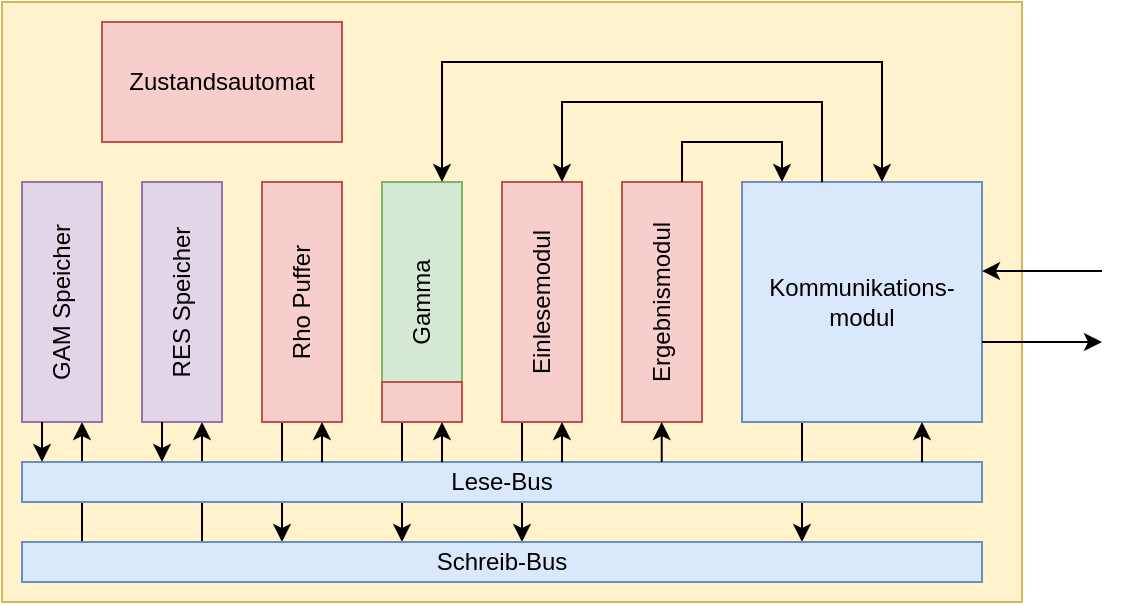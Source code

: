 <mxfile version="21.5.2" type="device">
  <diagram name="Seite-1" id="wWX4hy-cS7ZLcePuUyz8">
    <mxGraphModel dx="819" dy="442" grid="1" gridSize="10" guides="1" tooltips="1" connect="1" arrows="1" fold="1" page="1" pageScale="1" pageWidth="827" pageHeight="1169" math="0" shadow="0">
      <root>
        <mxCell id="0" />
        <mxCell id="1" parent="0" />
        <mxCell id="wk0iH-n_84iP2YraqdYm-58" value="" style="rounded=0;whiteSpace=wrap;html=1;fillColor=#fff2cc;strokeColor=#d6b656;" vertex="1" parent="1">
          <mxGeometry x="80" y="30" width="510" height="300" as="geometry" />
        </mxCell>
        <mxCell id="wk0iH-n_84iP2YraqdYm-50" value="" style="endArrow=classic;html=1;rounded=0;" edge="1" parent="1">
          <mxGeometry width="50" height="50" relative="1" as="geometry">
            <mxPoint x="480" y="240" as="sourcePoint" />
            <mxPoint x="480" y="300" as="targetPoint" />
          </mxGeometry>
        </mxCell>
        <mxCell id="wk0iH-n_84iP2YraqdYm-49" value="" style="endArrow=classic;html=1;rounded=0;exitX=0.058;exitY=0;exitDx=0;exitDy=0;exitPerimeter=0;" edge="1" parent="1">
          <mxGeometry width="50" height="50" relative="1" as="geometry">
            <mxPoint x="120" y="300" as="sourcePoint" />
            <mxPoint x="120" y="240" as="targetPoint" />
          </mxGeometry>
        </mxCell>
        <mxCell id="wk0iH-n_84iP2YraqdYm-25" value="" style="endArrow=classic;html=1;rounded=0;exitX=0.058;exitY=0;exitDx=0;exitDy=0;exitPerimeter=0;" edge="1" parent="1">
          <mxGeometry width="50" height="50" relative="1" as="geometry">
            <mxPoint x="180" y="300" as="sourcePoint" />
            <mxPoint x="180" y="240" as="targetPoint" />
          </mxGeometry>
        </mxCell>
        <mxCell id="wk0iH-n_84iP2YraqdYm-39" value="" style="endArrow=classic;html=1;rounded=0;" edge="1" parent="1">
          <mxGeometry width="50" height="50" relative="1" as="geometry">
            <mxPoint x="220" y="240" as="sourcePoint" />
            <mxPoint x="220" y="300" as="targetPoint" />
          </mxGeometry>
        </mxCell>
        <mxCell id="wk0iH-n_84iP2YraqdYm-43" value="" style="endArrow=classic;html=1;rounded=0;" edge="1" parent="1">
          <mxGeometry width="50" height="50" relative="1" as="geometry">
            <mxPoint x="280" y="240" as="sourcePoint" />
            <mxPoint x="280" y="300" as="targetPoint" />
          </mxGeometry>
        </mxCell>
        <mxCell id="wk0iH-n_84iP2YraqdYm-44" value="" style="endArrow=classic;html=1;rounded=0;" edge="1" parent="1">
          <mxGeometry width="50" height="50" relative="1" as="geometry">
            <mxPoint x="340" y="240" as="sourcePoint" />
            <mxPoint x="340" y="300" as="targetPoint" />
          </mxGeometry>
        </mxCell>
        <mxCell id="wk0iH-n_84iP2YraqdYm-6" value="" style="group" vertex="1" connectable="0" parent="1">
          <mxGeometry x="90" y="120" width="40" height="120" as="geometry" />
        </mxCell>
        <mxCell id="wk0iH-n_84iP2YraqdYm-2" value="" style="rounded=0;whiteSpace=wrap;html=1;fillColor=#e1d5e7;strokeColor=#9673a6;" vertex="1" parent="wk0iH-n_84iP2YraqdYm-6">
          <mxGeometry width="40" height="120" as="geometry" />
        </mxCell>
        <mxCell id="wk0iH-n_84iP2YraqdYm-3" value="GAM Speicher" style="text;html=1;strokeColor=none;fillColor=none;align=center;verticalAlign=middle;whiteSpace=wrap;rounded=0;rotation=-90;" vertex="1" parent="wk0iH-n_84iP2YraqdYm-6">
          <mxGeometry x="-30" y="45" width="100" height="30" as="geometry" />
        </mxCell>
        <mxCell id="wk0iH-n_84iP2YraqdYm-7" value="" style="group;fillColor=#e1d5e7;strokeColor=#9673a6;" vertex="1" connectable="0" parent="1">
          <mxGeometry x="150" y="120" width="40" height="120" as="geometry" />
        </mxCell>
        <mxCell id="wk0iH-n_84iP2YraqdYm-8" value="" style="rounded=0;whiteSpace=wrap;html=1;fillColor=#e1d5e7;strokeColor=#9673a6;" vertex="1" parent="wk0iH-n_84iP2YraqdYm-7">
          <mxGeometry width="40" height="120" as="geometry" />
        </mxCell>
        <mxCell id="wk0iH-n_84iP2YraqdYm-9" value="RES Speicher" style="text;html=1;strokeColor=none;fillColor=none;align=center;verticalAlign=middle;whiteSpace=wrap;rounded=0;rotation=-90;" vertex="1" parent="wk0iH-n_84iP2YraqdYm-7">
          <mxGeometry x="-30" y="45" width="100" height="30" as="geometry" />
        </mxCell>
        <mxCell id="wk0iH-n_84iP2YraqdYm-14" value="Lese-Bus" style="rounded=0;whiteSpace=wrap;html=1;fillColor=#DAE8FC;strokeColor=#6c8ebf;" vertex="1" parent="1">
          <mxGeometry x="90" y="260" width="480" height="20" as="geometry" />
        </mxCell>
        <mxCell id="wk0iH-n_84iP2YraqdYm-16" value="Schreib-Bus" style="rounded=0;whiteSpace=wrap;html=1;fillColor=#DAE8FC;strokeColor=#6c8ebf;" vertex="1" parent="1">
          <mxGeometry x="90" y="300" width="480" height="20" as="geometry" />
        </mxCell>
        <mxCell id="wk0iH-n_84iP2YraqdYm-18" value="" style="endArrow=classic;html=1;rounded=0;exitX=0.058;exitY=0;exitDx=0;exitDy=0;exitPerimeter=0;" edge="1" parent="1">
          <mxGeometry width="50" height="50" relative="1" as="geometry">
            <mxPoint x="100" y="240" as="sourcePoint" />
            <mxPoint x="100" y="260" as="targetPoint" />
          </mxGeometry>
        </mxCell>
        <mxCell id="wk0iH-n_84iP2YraqdYm-22" value="" style="group" vertex="1" connectable="0" parent="1">
          <mxGeometry x="210" y="120" width="40" height="120" as="geometry" />
        </mxCell>
        <mxCell id="wk0iH-n_84iP2YraqdYm-23" value="" style="rounded=0;whiteSpace=wrap;html=1;fillColor=#f8cecc;strokeColor=#b85450;" vertex="1" parent="wk0iH-n_84iP2YraqdYm-22">
          <mxGeometry width="40" height="120" as="geometry" />
        </mxCell>
        <mxCell id="wk0iH-n_84iP2YraqdYm-24" value="Rho Puffer" style="text;html=1;strokeColor=none;fillColor=none;align=center;verticalAlign=middle;whiteSpace=wrap;rounded=0;rotation=-90;" vertex="1" parent="wk0iH-n_84iP2YraqdYm-22">
          <mxGeometry x="-30" y="45" width="100" height="30" as="geometry" />
        </mxCell>
        <mxCell id="wk0iH-n_84iP2YraqdYm-27" value="" style="endArrow=classic;html=1;rounded=0;exitX=0.058;exitY=0;exitDx=0;exitDy=0;exitPerimeter=0;" edge="1" parent="1">
          <mxGeometry width="50" height="50" relative="1" as="geometry">
            <mxPoint x="160" y="240" as="sourcePoint" />
            <mxPoint x="160" y="260" as="targetPoint" />
          </mxGeometry>
        </mxCell>
        <mxCell id="wk0iH-n_84iP2YraqdYm-30" value="" style="rounded=0;whiteSpace=wrap;html=1;fillColor=#d5e8d4;strokeColor=#82b366;" vertex="1" parent="1">
          <mxGeometry x="270" y="120" width="40" height="120" as="geometry" />
        </mxCell>
        <mxCell id="wk0iH-n_84iP2YraqdYm-31" value="Gamma" style="text;html=1;strokeColor=none;fillColor=none;align=center;verticalAlign=middle;whiteSpace=wrap;rounded=0;rotation=-90;" vertex="1" parent="1">
          <mxGeometry x="260" y="165" width="60" height="30" as="geometry" />
        </mxCell>
        <mxCell id="wk0iH-n_84iP2YraqdYm-32" value="" style="rounded=0;whiteSpace=wrap;html=1;fillColor=#f8cecc;strokeColor=#b85450;" vertex="1" parent="1">
          <mxGeometry x="270" y="220" width="40" height="20" as="geometry" />
        </mxCell>
        <mxCell id="wk0iH-n_84iP2YraqdYm-35" value="" style="rounded=0;whiteSpace=wrap;html=1;fillColor=#f8cecc;strokeColor=#b85450;" vertex="1" parent="1">
          <mxGeometry x="330" y="120" width="40" height="120" as="geometry" />
        </mxCell>
        <mxCell id="wk0iH-n_84iP2YraqdYm-36" value="Einlesemodul" style="text;html=1;strokeColor=none;fillColor=none;align=center;verticalAlign=middle;whiteSpace=wrap;rounded=0;rotation=-90;" vertex="1" parent="1">
          <mxGeometry x="320" y="165" width="60" height="30" as="geometry" />
        </mxCell>
        <mxCell id="wk0iH-n_84iP2YraqdYm-40" value="" style="endArrow=classic;html=1;rounded=0;" edge="1" parent="1">
          <mxGeometry width="50" height="50" relative="1" as="geometry">
            <mxPoint x="240" y="260" as="sourcePoint" />
            <mxPoint x="240" y="240" as="targetPoint" />
          </mxGeometry>
        </mxCell>
        <mxCell id="wk0iH-n_84iP2YraqdYm-41" value="" style="endArrow=classic;html=1;rounded=0;" edge="1" parent="1">
          <mxGeometry width="50" height="50" relative="1" as="geometry">
            <mxPoint x="300" y="260" as="sourcePoint" />
            <mxPoint x="300" y="240" as="targetPoint" />
          </mxGeometry>
        </mxCell>
        <mxCell id="wk0iH-n_84iP2YraqdYm-42" value="" style="endArrow=classic;html=1;rounded=0;" edge="1" parent="1">
          <mxGeometry width="50" height="50" relative="1" as="geometry">
            <mxPoint x="360" y="260" as="sourcePoint" />
            <mxPoint x="360" y="240" as="targetPoint" />
          </mxGeometry>
        </mxCell>
        <mxCell id="wk0iH-n_84iP2YraqdYm-45" value="&lt;div&gt;Kommunikations-&lt;/div&gt;&lt;div&gt;modul&lt;/div&gt;" style="whiteSpace=wrap;html=1;aspect=fixed;fillColor=#dae8fc;strokeColor=#6c8ebf;" vertex="1" parent="1">
          <mxGeometry x="450" y="120" width="120" height="120" as="geometry" />
        </mxCell>
        <mxCell id="wk0iH-n_84iP2YraqdYm-46" value="" style="rounded=0;whiteSpace=wrap;html=1;fillColor=#f8cecc;strokeColor=#b85450;" vertex="1" parent="1">
          <mxGeometry x="390" y="120" width="40" height="120" as="geometry" />
        </mxCell>
        <mxCell id="wk0iH-n_84iP2YraqdYm-47" value="Ergebnismodul" style="text;html=1;strokeColor=none;fillColor=none;align=center;verticalAlign=middle;whiteSpace=wrap;rounded=0;rotation=-90;" vertex="1" parent="1">
          <mxGeometry x="380" y="165" width="60" height="30" as="geometry" />
        </mxCell>
        <mxCell id="wk0iH-n_84iP2YraqdYm-48" value="" style="endArrow=classic;html=1;rounded=0;" edge="1" parent="1">
          <mxGeometry width="50" height="50" relative="1" as="geometry">
            <mxPoint x="409.86" y="260" as="sourcePoint" />
            <mxPoint x="409.86" y="240" as="targetPoint" />
          </mxGeometry>
        </mxCell>
        <mxCell id="wk0iH-n_84iP2YraqdYm-51" value="" style="endArrow=classic;html=1;rounded=0;" edge="1" parent="1">
          <mxGeometry width="50" height="50" relative="1" as="geometry">
            <mxPoint x="540" y="260" as="sourcePoint" />
            <mxPoint x="540" y="240" as="targetPoint" />
          </mxGeometry>
        </mxCell>
        <mxCell id="wk0iH-n_84iP2YraqdYm-52" value="" style="endArrow=classic;html=1;rounded=0;" edge="1" parent="1">
          <mxGeometry width="50" height="50" relative="1" as="geometry">
            <mxPoint x="490" y="120" as="sourcePoint" />
            <mxPoint x="360" y="120" as="targetPoint" />
            <Array as="points">
              <mxPoint x="490" y="80" />
              <mxPoint x="360" y="80" />
            </Array>
          </mxGeometry>
        </mxCell>
        <mxCell id="wk0iH-n_84iP2YraqdYm-53" value="" style="endArrow=classic;html=1;rounded=0;" edge="1" parent="1">
          <mxGeometry width="50" height="50" relative="1" as="geometry">
            <mxPoint x="420" y="120" as="sourcePoint" />
            <mxPoint x="470" y="120" as="targetPoint" />
            <Array as="points">
              <mxPoint x="420" y="100" />
              <mxPoint x="470" y="100" />
            </Array>
          </mxGeometry>
        </mxCell>
        <mxCell id="wk0iH-n_84iP2YraqdYm-54" value="" style="endArrow=classic;html=1;rounded=0;startArrow=classic;startFill=1;" edge="1" parent="1">
          <mxGeometry width="50" height="50" relative="1" as="geometry">
            <mxPoint x="520" y="120" as="sourcePoint" />
            <mxPoint x="300" y="120" as="targetPoint" />
            <Array as="points">
              <mxPoint x="520" y="60" />
              <mxPoint x="300" y="60" />
            </Array>
          </mxGeometry>
        </mxCell>
        <mxCell id="wk0iH-n_84iP2YraqdYm-55" value="Zustandsautomat" style="rounded=0;whiteSpace=wrap;html=1;fillColor=#f8cecc;strokeColor=#b85450;" vertex="1" parent="1">
          <mxGeometry x="130" y="40" width="120" height="60" as="geometry" />
        </mxCell>
        <mxCell id="wk0iH-n_84iP2YraqdYm-56" value="" style="endArrow=classic;html=1;rounded=0;" edge="1" parent="1">
          <mxGeometry width="50" height="50" relative="1" as="geometry">
            <mxPoint x="630" y="164.52" as="sourcePoint" />
            <mxPoint x="570" y="164.52" as="targetPoint" />
          </mxGeometry>
        </mxCell>
        <mxCell id="wk0iH-n_84iP2YraqdYm-57" value="" style="endArrow=classic;html=1;rounded=0;" edge="1" parent="1">
          <mxGeometry width="50" height="50" relative="1" as="geometry">
            <mxPoint x="570" y="200" as="sourcePoint" />
            <mxPoint x="630" y="200" as="targetPoint" />
          </mxGeometry>
        </mxCell>
      </root>
    </mxGraphModel>
  </diagram>
</mxfile>
